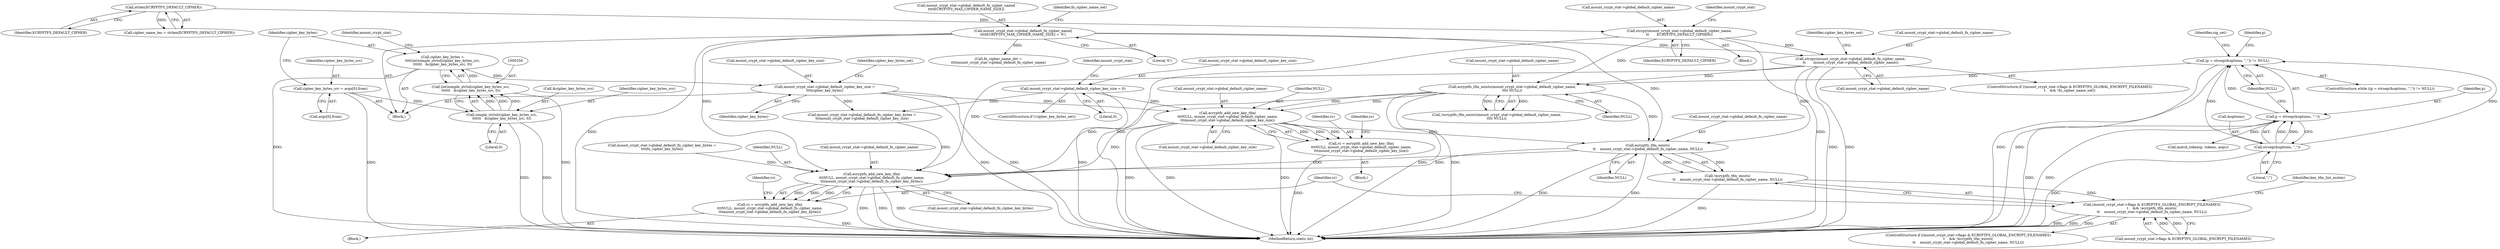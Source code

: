digraph "0_linux_764355487ea220fdc2faf128d577d7f679b91f97_0@pointer" {
"1000494" [label="(Call,ecryptfs_add_new_key_tfm(\n\t\t\tNULL, mount_crypt_stat->global_default_cipher_name,\n\t\t\tmount_crypt_stat->global_default_cipher_key_size))"];
"1000486" [label="(Call,ecryptfs_tfm_exists(mount_crypt_stat->global_default_cipher_name,\n\t\t\t\t NULL))"];
"1000436" [label="(Call,strcpy(mount_crypt_stat->global_default_cipher_name,\n\t\t       ECRYPTFS_DEFAULT_CIPHER))"];
"1000430" [label="(Call,strlen(ECRYPTFS_DEFAULT_CIPHER))"];
"1000450" [label="(Call,strcpy(mount_crypt_stat->global_default_fn_cipher_name,\n\t\t       mount_crypt_stat->global_default_cipher_name))"];
"1000352" [label="(Call,mount_crypt_stat->global_default_fn_cipher_name[\n\t\t\t\tECRYPTFS_MAX_CIPHER_NAME_SIZE] = '\0')"];
"1000166" [label="(Call,(p = strsep(&options, \",\")) != NULL)"];
"1000167" [label="(Call,p = strsep(&options, \",\"))"];
"1000169" [label="(Call,strsep(&options, \",\"))"];
"1000460" [label="(Call,mount_crypt_stat->global_default_cipher_key_size = 0)"];
"1000256" [label="(Call,mount_crypt_stat->global_default_cipher_key_size =\n\t\t\t\tcipher_key_bytes)"];
"1000247" [label="(Call,cipher_key_bytes =\n\t\t\t\t(int)simple_strtol(cipher_key_bytes_src,\n\t\t\t\t\t\t   &cipher_key_bytes_src, 0))"];
"1000249" [label="(Call,(int)simple_strtol(cipher_key_bytes_src,\n\t\t\t\t\t\t   &cipher_key_bytes_src, 0))"];
"1000251" [label="(Call,simple_strtol(cipher_key_bytes_src,\n\t\t\t\t\t\t   &cipher_key_bytes_src, 0))"];
"1000240" [label="(Call,cipher_key_bytes_src = args[0].from)"];
"1000492" [label="(Call,rc = ecryptfs_add_new_key_tfm(\n\t\t\tNULL, mount_crypt_stat->global_default_cipher_name,\n\t\t\tmount_crypt_stat->global_default_cipher_key_size))"];
"1000521" [label="(Call,ecryptfs_tfm_exists(\n\t\t    mount_crypt_stat->global_default_fn_cipher_name, NULL))"];
"1000520" [label="(Call,!ecryptfs_tfm_exists(\n\t\t    mount_crypt_stat->global_default_fn_cipher_name, NULL))"];
"1000514" [label="(Call,(mount_crypt_stat->flags & ECRYPTFS_GLOBAL_ENCRYPT_FILENAMES)\n\t    && !ecryptfs_tfm_exists(\n\t\t    mount_crypt_stat->global_default_fn_cipher_name, NULL))"];
"1000529" [label="(Call,ecryptfs_add_new_key_tfm(\n\t\t\tNULL, mount_crypt_stat->global_default_fn_cipher_name,\n\t\t\tmount_crypt_stat->global_default_fn_cipher_key_bytes))"];
"1000527" [label="(Call,rc = ecryptfs_add_new_key_tfm(\n\t\t\tNULL, mount_crypt_stat->global_default_fn_cipher_name,\n\t\t\tmount_crypt_stat->global_default_fn_cipher_key_bytes))"];
"1000529" [label="(Call,ecryptfs_add_new_key_tfm(\n\t\t\tNULL, mount_crypt_stat->global_default_fn_cipher_name,\n\t\t\tmount_crypt_stat->global_default_fn_cipher_key_bytes))"];
"1000168" [label="(Identifier,p)"];
"1000457" [label="(ControlStructure,if (!cipher_key_bytes_set))"];
"1000459" [label="(Identifier,cipher_key_bytes_set)"];
"1000464" [label="(Literal,0)"];
"1000260" [label="(Identifier,cipher_key_bytes)"];
"1000550" [label="(Identifier,key_tfm_list_mutex)"];
"1000440" [label="(Identifier,ECRYPTFS_DEFAULT_CIPHER)"];
"1000450" [label="(Call,strcpy(mount_crypt_stat->global_default_fn_cipher_name,\n\t\t       mount_crypt_stat->global_default_cipher_name))"];
"1000528" [label="(Identifier,rc)"];
"1000451" [label="(Call,mount_crypt_stat->global_default_fn_cipher_name)"];
"1000380" [label="(Call,mount_crypt_stat->global_default_fn_cipher_key_bytes =\n\t\t\t\tfn_cipher_key_bytes)"];
"1000499" [label="(Call,mount_crypt_stat->global_default_cipher_key_size)"];
"1000486" [label="(Call,ecryptfs_tfm_exists(mount_crypt_stat->global_default_cipher_name,\n\t\t\t\t NULL))"];
"1000256" [label="(Call,mount_crypt_stat->global_default_cipher_key_size =\n\t\t\t\tcipher_key_bytes)"];
"1000182" [label="(Call,match_token(p, tokens, args))"];
"1000249" [label="(Call,(int)simple_strtol(cipher_key_bytes_src,\n\t\t\t\t\t\t   &cipher_key_bytes_src, 0))"];
"1000441" [label="(ControlStructure,if ((mount_crypt_stat->flags & ECRYPTFS_GLOBAL_ENCRYPT_FILENAMES)\n\t    && !fn_cipher_name_set))"];
"1000253" [label="(Call,&cipher_key_bytes_src)"];
"1000426" [label="(Block,)"];
"1000496" [label="(Call,mount_crypt_stat->global_default_cipher_name)"];
"1000485" [label="(Call,!ecryptfs_tfm_exists(mount_crypt_stat->global_default_cipher_name,\n\t\t\t\t NULL))"];
"1000169" [label="(Call,strsep(&options, \",\"))"];
"1000515" [label="(Call,mount_crypt_stat->flags & ECRYPTFS_GLOBAL_ENCRYPT_FILENAMES)"];
"1000527" [label="(Call,rc = ecryptfs_add_new_key_tfm(\n\t\t\tNULL, mount_crypt_stat->global_default_fn_cipher_name,\n\t\t\tmount_crypt_stat->global_default_fn_cipher_key_bytes))"];
"1000526" [label="(Block,)"];
"1000491" [label="(Block,)"];
"1000520" [label="(Call,!ecryptfs_tfm_exists(\n\t\t    mount_crypt_stat->global_default_fn_cipher_name, NULL))"];
"1000461" [label="(Call,mount_crypt_stat->global_default_cipher_key_size)"];
"1000413" [label="(Identifier,sig_set)"];
"1000360" [label="(Identifier,fn_cipher_name_set)"];
"1000503" [label="(Identifier,rc)"];
"1000170" [label="(Call,&options)"];
"1000166" [label="(Call,(p = strsep(&options, \",\")) != NULL)"];
"1000522" [label="(Call,mount_crypt_stat->global_default_fn_cipher_name)"];
"1000538" [label="(Identifier,rc)"];
"1000521" [label="(Call,ecryptfs_tfm_exists(\n\t\t    mount_crypt_stat->global_default_fn_cipher_name, NULL))"];
"1000493" [label="(Identifier,rc)"];
"1000241" [label="(Identifier,cipher_key_bytes_src)"];
"1000353" [label="(Call,mount_crypt_stat->global_default_fn_cipher_name[\n\t\t\t\tECRYPTFS_MAX_CIPHER_NAME_SIZE])"];
"1000257" [label="(Call,mount_crypt_stat->global_default_cipher_key_size)"];
"1000437" [label="(Call,mount_crypt_stat->global_default_cipher_name)"];
"1000560" [label="(MethodReturn,static int)"];
"1000454" [label="(Call,mount_crypt_stat->global_default_cipher_name)"];
"1000178" [label="(Identifier,p)"];
"1000252" [label="(Identifier,cipher_key_bytes_src)"];
"1000262" [label="(Identifier,cipher_key_bytes_set)"];
"1000240" [label="(Call,cipher_key_bytes_src = args[0].from)"];
"1000514" [label="(Call,(mount_crypt_stat->flags & ECRYPTFS_GLOBAL_ENCRYPT_FILENAMES)\n\t    && !ecryptfs_tfm_exists(\n\t\t    mount_crypt_stat->global_default_fn_cipher_name, NULL))"];
"1000358" [label="(Literal,'\0')"];
"1000242" [label="(Call,args[0].from)"];
"1000494" [label="(Call,ecryptfs_add_new_key_tfm(\n\t\t\tNULL, mount_crypt_stat->global_default_cipher_name,\n\t\t\tmount_crypt_stat->global_default_cipher_key_size))"];
"1000248" [label="(Identifier,cipher_key_bytes)"];
"1000534" [label="(Call,mount_crypt_stat->global_default_fn_cipher_key_bytes)"];
"1000436" [label="(Call,strcpy(mount_crypt_stat->global_default_cipher_name,\n\t\t       ECRYPTFS_DEFAULT_CIPHER))"];
"1000352" [label="(Call,mount_crypt_stat->global_default_fn_cipher_name[\n\t\t\t\tECRYPTFS_MAX_CIPHER_NAME_SIZE] = '\0')"];
"1000428" [label="(Call,cipher_name_len = strlen(ECRYPTFS_DEFAULT_CIPHER))"];
"1000173" [label="(Identifier,NULL)"];
"1000258" [label="(Identifier,mount_crypt_stat)"];
"1000525" [label="(Identifier,NULL)"];
"1000487" [label="(Call,mount_crypt_stat->global_default_cipher_name)"];
"1000165" [label="(ControlStructure,while ((p = strsep(&options, \",\")) != NULL))"];
"1000530" [label="(Identifier,NULL)"];
"1000460" [label="(Call,mount_crypt_stat->global_default_cipher_key_size = 0)"];
"1000255" [label="(Literal,0)"];
"1000492" [label="(Call,rc = ecryptfs_add_new_key_tfm(\n\t\t\tNULL, mount_crypt_stat->global_default_cipher_name,\n\t\t\tmount_crypt_stat->global_default_cipher_key_size))"];
"1000495" [label="(Identifier,NULL)"];
"1000445" [label="(Identifier,mount_crypt_stat)"];
"1000343" [label="(Call,fn_cipher_name_dst =\n\t\t\t\tmount_crypt_stat->global_default_fn_cipher_name)"];
"1000431" [label="(Identifier,ECRYPTFS_DEFAULT_CIPHER)"];
"1000247" [label="(Call,cipher_key_bytes =\n\t\t\t\t(int)simple_strtol(cipher_key_bytes_src,\n\t\t\t\t\t\t   &cipher_key_bytes_src, 0))"];
"1000474" [label="(Call,mount_crypt_stat->global_default_fn_cipher_key_bytes =\n\t\t\tmount_crypt_stat->global_default_cipher_key_size)"];
"1000490" [label="(Identifier,NULL)"];
"1000469" [label="(Identifier,mount_crypt_stat)"];
"1000167" [label="(Call,p = strsep(&options, \",\"))"];
"1000430" [label="(Call,strlen(ECRYPTFS_DEFAULT_CIPHER))"];
"1000251" [label="(Call,simple_strtol(cipher_key_bytes_src,\n\t\t\t\t\t\t   &cipher_key_bytes_src, 0))"];
"1000513" [label="(ControlStructure,if ((mount_crypt_stat->flags & ECRYPTFS_GLOBAL_ENCRYPT_FILENAMES)\n\t    && !ecryptfs_tfm_exists(\n\t\t    mount_crypt_stat->global_default_fn_cipher_name, NULL)))"];
"1000188" [label="(Block,)"];
"1000172" [label="(Literal,\",\")"];
"1000531" [label="(Call,mount_crypt_stat->global_default_fn_cipher_name)"];
"1000494" -> "1000492"  [label="AST: "];
"1000494" -> "1000499"  [label="CFG: "];
"1000495" -> "1000494"  [label="AST: "];
"1000496" -> "1000494"  [label="AST: "];
"1000499" -> "1000494"  [label="AST: "];
"1000492" -> "1000494"  [label="CFG: "];
"1000494" -> "1000560"  [label="DDG: "];
"1000494" -> "1000560"  [label="DDG: "];
"1000494" -> "1000560"  [label="DDG: "];
"1000494" -> "1000492"  [label="DDG: "];
"1000494" -> "1000492"  [label="DDG: "];
"1000494" -> "1000492"  [label="DDG: "];
"1000486" -> "1000494"  [label="DDG: "];
"1000486" -> "1000494"  [label="DDG: "];
"1000460" -> "1000494"  [label="DDG: "];
"1000256" -> "1000494"  [label="DDG: "];
"1000494" -> "1000521"  [label="DDG: "];
"1000494" -> "1000529"  [label="DDG: "];
"1000486" -> "1000485"  [label="AST: "];
"1000486" -> "1000490"  [label="CFG: "];
"1000487" -> "1000486"  [label="AST: "];
"1000490" -> "1000486"  [label="AST: "];
"1000485" -> "1000486"  [label="CFG: "];
"1000486" -> "1000560"  [label="DDG: "];
"1000486" -> "1000560"  [label="DDG: "];
"1000486" -> "1000485"  [label="DDG: "];
"1000486" -> "1000485"  [label="DDG: "];
"1000436" -> "1000486"  [label="DDG: "];
"1000450" -> "1000486"  [label="DDG: "];
"1000166" -> "1000486"  [label="DDG: "];
"1000486" -> "1000521"  [label="DDG: "];
"1000486" -> "1000529"  [label="DDG: "];
"1000436" -> "1000426"  [label="AST: "];
"1000436" -> "1000440"  [label="CFG: "];
"1000437" -> "1000436"  [label="AST: "];
"1000440" -> "1000436"  [label="AST: "];
"1000445" -> "1000436"  [label="CFG: "];
"1000436" -> "1000560"  [label="DDG: "];
"1000436" -> "1000560"  [label="DDG: "];
"1000430" -> "1000436"  [label="DDG: "];
"1000436" -> "1000450"  [label="DDG: "];
"1000430" -> "1000428"  [label="AST: "];
"1000430" -> "1000431"  [label="CFG: "];
"1000431" -> "1000430"  [label="AST: "];
"1000428" -> "1000430"  [label="CFG: "];
"1000430" -> "1000428"  [label="DDG: "];
"1000450" -> "1000441"  [label="AST: "];
"1000450" -> "1000454"  [label="CFG: "];
"1000451" -> "1000450"  [label="AST: "];
"1000454" -> "1000450"  [label="AST: "];
"1000459" -> "1000450"  [label="CFG: "];
"1000450" -> "1000560"  [label="DDG: "];
"1000450" -> "1000560"  [label="DDG: "];
"1000352" -> "1000450"  [label="DDG: "];
"1000450" -> "1000521"  [label="DDG: "];
"1000450" -> "1000529"  [label="DDG: "];
"1000352" -> "1000188"  [label="AST: "];
"1000352" -> "1000358"  [label="CFG: "];
"1000353" -> "1000352"  [label="AST: "];
"1000358" -> "1000352"  [label="AST: "];
"1000360" -> "1000352"  [label="CFG: "];
"1000352" -> "1000560"  [label="DDG: "];
"1000352" -> "1000343"  [label="DDG: "];
"1000352" -> "1000521"  [label="DDG: "];
"1000352" -> "1000529"  [label="DDG: "];
"1000166" -> "1000165"  [label="AST: "];
"1000166" -> "1000173"  [label="CFG: "];
"1000167" -> "1000166"  [label="AST: "];
"1000173" -> "1000166"  [label="AST: "];
"1000178" -> "1000166"  [label="CFG: "];
"1000413" -> "1000166"  [label="CFG: "];
"1000166" -> "1000560"  [label="DDG: "];
"1000166" -> "1000560"  [label="DDG: "];
"1000167" -> "1000166"  [label="DDG: "];
"1000169" -> "1000166"  [label="DDG: "];
"1000169" -> "1000166"  [label="DDG: "];
"1000167" -> "1000169"  [label="CFG: "];
"1000168" -> "1000167"  [label="AST: "];
"1000169" -> "1000167"  [label="AST: "];
"1000173" -> "1000167"  [label="CFG: "];
"1000167" -> "1000560"  [label="DDG: "];
"1000167" -> "1000560"  [label="DDG: "];
"1000169" -> "1000167"  [label="DDG: "];
"1000169" -> "1000167"  [label="DDG: "];
"1000167" -> "1000182"  [label="DDG: "];
"1000169" -> "1000172"  [label="CFG: "];
"1000170" -> "1000169"  [label="AST: "];
"1000172" -> "1000169"  [label="AST: "];
"1000169" -> "1000560"  [label="DDG: "];
"1000460" -> "1000457"  [label="AST: "];
"1000460" -> "1000464"  [label="CFG: "];
"1000461" -> "1000460"  [label="AST: "];
"1000464" -> "1000460"  [label="AST: "];
"1000469" -> "1000460"  [label="CFG: "];
"1000460" -> "1000560"  [label="DDG: "];
"1000460" -> "1000474"  [label="DDG: "];
"1000256" -> "1000188"  [label="AST: "];
"1000256" -> "1000260"  [label="CFG: "];
"1000257" -> "1000256"  [label="AST: "];
"1000260" -> "1000256"  [label="AST: "];
"1000262" -> "1000256"  [label="CFG: "];
"1000256" -> "1000560"  [label="DDG: "];
"1000256" -> "1000560"  [label="DDG: "];
"1000247" -> "1000256"  [label="DDG: "];
"1000256" -> "1000474"  [label="DDG: "];
"1000247" -> "1000188"  [label="AST: "];
"1000247" -> "1000249"  [label="CFG: "];
"1000248" -> "1000247"  [label="AST: "];
"1000249" -> "1000247"  [label="AST: "];
"1000258" -> "1000247"  [label="CFG: "];
"1000247" -> "1000560"  [label="DDG: "];
"1000249" -> "1000247"  [label="DDG: "];
"1000249" -> "1000251"  [label="CFG: "];
"1000250" -> "1000249"  [label="AST: "];
"1000251" -> "1000249"  [label="AST: "];
"1000249" -> "1000560"  [label="DDG: "];
"1000251" -> "1000249"  [label="DDG: "];
"1000251" -> "1000249"  [label="DDG: "];
"1000251" -> "1000249"  [label="DDG: "];
"1000251" -> "1000255"  [label="CFG: "];
"1000252" -> "1000251"  [label="AST: "];
"1000253" -> "1000251"  [label="AST: "];
"1000255" -> "1000251"  [label="AST: "];
"1000251" -> "1000560"  [label="DDG: "];
"1000251" -> "1000560"  [label="DDG: "];
"1000240" -> "1000251"  [label="DDG: "];
"1000240" -> "1000188"  [label="AST: "];
"1000240" -> "1000242"  [label="CFG: "];
"1000241" -> "1000240"  [label="AST: "];
"1000242" -> "1000240"  [label="AST: "];
"1000248" -> "1000240"  [label="CFG: "];
"1000240" -> "1000560"  [label="DDG: "];
"1000492" -> "1000491"  [label="AST: "];
"1000493" -> "1000492"  [label="AST: "];
"1000503" -> "1000492"  [label="CFG: "];
"1000492" -> "1000560"  [label="DDG: "];
"1000521" -> "1000520"  [label="AST: "];
"1000521" -> "1000525"  [label="CFG: "];
"1000522" -> "1000521"  [label="AST: "];
"1000525" -> "1000521"  [label="AST: "];
"1000520" -> "1000521"  [label="CFG: "];
"1000521" -> "1000560"  [label="DDG: "];
"1000521" -> "1000560"  [label="DDG: "];
"1000521" -> "1000520"  [label="DDG: "];
"1000521" -> "1000520"  [label="DDG: "];
"1000521" -> "1000529"  [label="DDG: "];
"1000521" -> "1000529"  [label="DDG: "];
"1000520" -> "1000514"  [label="AST: "];
"1000514" -> "1000520"  [label="CFG: "];
"1000520" -> "1000560"  [label="DDG: "];
"1000520" -> "1000514"  [label="DDG: "];
"1000514" -> "1000513"  [label="AST: "];
"1000514" -> "1000515"  [label="CFG: "];
"1000515" -> "1000514"  [label="AST: "];
"1000528" -> "1000514"  [label="CFG: "];
"1000550" -> "1000514"  [label="CFG: "];
"1000514" -> "1000560"  [label="DDG: "];
"1000514" -> "1000560"  [label="DDG: "];
"1000514" -> "1000560"  [label="DDG: "];
"1000515" -> "1000514"  [label="DDG: "];
"1000515" -> "1000514"  [label="DDG: "];
"1000529" -> "1000527"  [label="AST: "];
"1000529" -> "1000534"  [label="CFG: "];
"1000530" -> "1000529"  [label="AST: "];
"1000531" -> "1000529"  [label="AST: "];
"1000534" -> "1000529"  [label="AST: "];
"1000527" -> "1000529"  [label="CFG: "];
"1000529" -> "1000560"  [label="DDG: "];
"1000529" -> "1000560"  [label="DDG: "];
"1000529" -> "1000560"  [label="DDG: "];
"1000529" -> "1000527"  [label="DDG: "];
"1000529" -> "1000527"  [label="DDG: "];
"1000529" -> "1000527"  [label="DDG: "];
"1000474" -> "1000529"  [label="DDG: "];
"1000380" -> "1000529"  [label="DDG: "];
"1000527" -> "1000526"  [label="AST: "];
"1000528" -> "1000527"  [label="AST: "];
"1000538" -> "1000527"  [label="CFG: "];
"1000527" -> "1000560"  [label="DDG: "];
}
